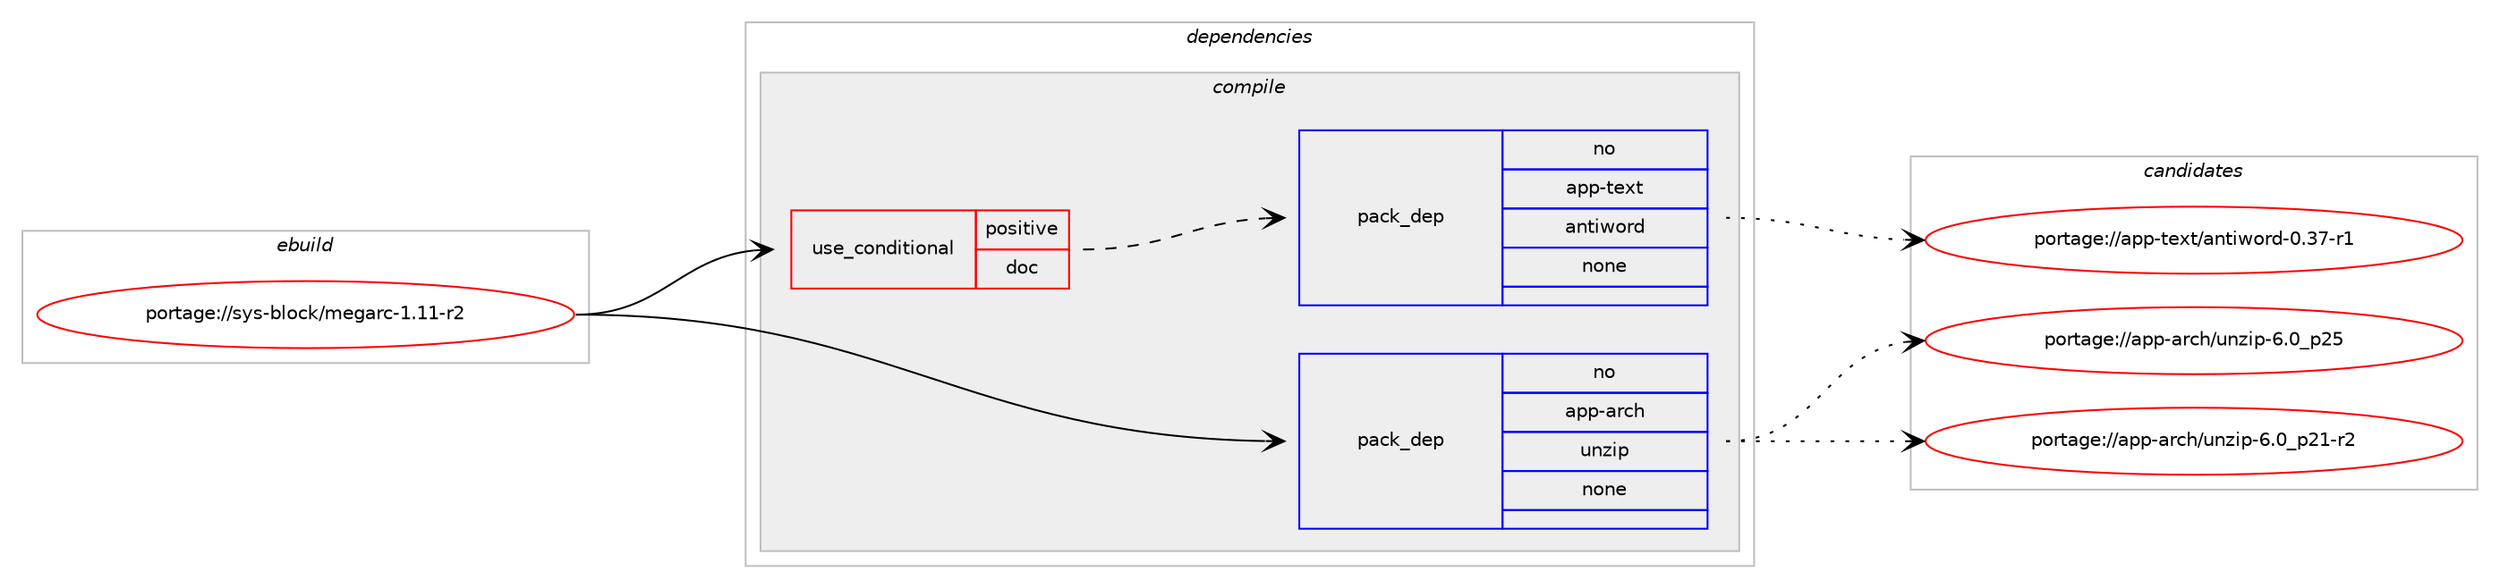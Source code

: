 digraph prolog {

# *************
# Graph options
# *************

newrank=true;
concentrate=true;
compound=true;
graph [rankdir=LR,fontname=Helvetica,fontsize=10,ranksep=1.5];#, ranksep=2.5, nodesep=0.2];
edge  [arrowhead=vee];
node  [fontname=Helvetica,fontsize=10];

# **********
# The ebuild
# **********

subgraph cluster_leftcol {
color=gray;
rank=same;
label=<<i>ebuild</i>>;
id [label="portage://sys-block/megarc-1.11-r2", color=red, width=4, href="../sys-block/megarc-1.11-r2.svg"];
}

# ****************
# The dependencies
# ****************

subgraph cluster_midcol {
color=gray;
label=<<i>dependencies</i>>;
subgraph cluster_compile {
fillcolor="#eeeeee";
style=filled;
label=<<i>compile</i>>;
subgraph cond7522 {
dependency37977 [label=<<TABLE BORDER="0" CELLBORDER="1" CELLSPACING="0" CELLPADDING="4"><TR><TD ROWSPAN="3" CELLPADDING="10">use_conditional</TD></TR><TR><TD>positive</TD></TR><TR><TD>doc</TD></TR></TABLE>>, shape=none, color=red];
subgraph pack29530 {
dependency37978 [label=<<TABLE BORDER="0" CELLBORDER="1" CELLSPACING="0" CELLPADDING="4" WIDTH="220"><TR><TD ROWSPAN="6" CELLPADDING="30">pack_dep</TD></TR><TR><TD WIDTH="110">no</TD></TR><TR><TD>app-text</TD></TR><TR><TD>antiword</TD></TR><TR><TD>none</TD></TR><TR><TD></TD></TR></TABLE>>, shape=none, color=blue];
}
dependency37977:e -> dependency37978:w [weight=20,style="dashed",arrowhead="vee"];
}
id:e -> dependency37977:w [weight=20,style="solid",arrowhead="vee"];
subgraph pack29531 {
dependency37979 [label=<<TABLE BORDER="0" CELLBORDER="1" CELLSPACING="0" CELLPADDING="4" WIDTH="220"><TR><TD ROWSPAN="6" CELLPADDING="30">pack_dep</TD></TR><TR><TD WIDTH="110">no</TD></TR><TR><TD>app-arch</TD></TR><TR><TD>unzip</TD></TR><TR><TD>none</TD></TR><TR><TD></TD></TR></TABLE>>, shape=none, color=blue];
}
id:e -> dependency37979:w [weight=20,style="solid",arrowhead="vee"];
}
subgraph cluster_compileandrun {
fillcolor="#eeeeee";
style=filled;
label=<<i>compile and run</i>>;
}
subgraph cluster_run {
fillcolor="#eeeeee";
style=filled;
label=<<i>run</i>>;
}
}

# **************
# The candidates
# **************

subgraph cluster_choices {
rank=same;
color=gray;
label=<<i>candidates</i>>;

subgraph choice29530 {
color=black;
nodesep=1;
choice9711211245116101120116479711011610511911111410045484651554511449 [label="portage://app-text/antiword-0.37-r1", color=red, width=4,href="../app-text/antiword-0.37-r1.svg"];
dependency37978:e -> choice9711211245116101120116479711011610511911111410045484651554511449:w [style=dotted,weight="100"];
}
subgraph choice29531 {
color=black;
nodesep=1;
choice971121124597114991044711711012210511245544648951125053 [label="portage://app-arch/unzip-6.0_p25", color=red, width=4,href="../app-arch/unzip-6.0_p25.svg"];
choice9711211245971149910447117110122105112455446489511250494511450 [label="portage://app-arch/unzip-6.0_p21-r2", color=red, width=4,href="../app-arch/unzip-6.0_p21-r2.svg"];
dependency37979:e -> choice971121124597114991044711711012210511245544648951125053:w [style=dotted,weight="100"];
dependency37979:e -> choice9711211245971149910447117110122105112455446489511250494511450:w [style=dotted,weight="100"];
}
}

}

